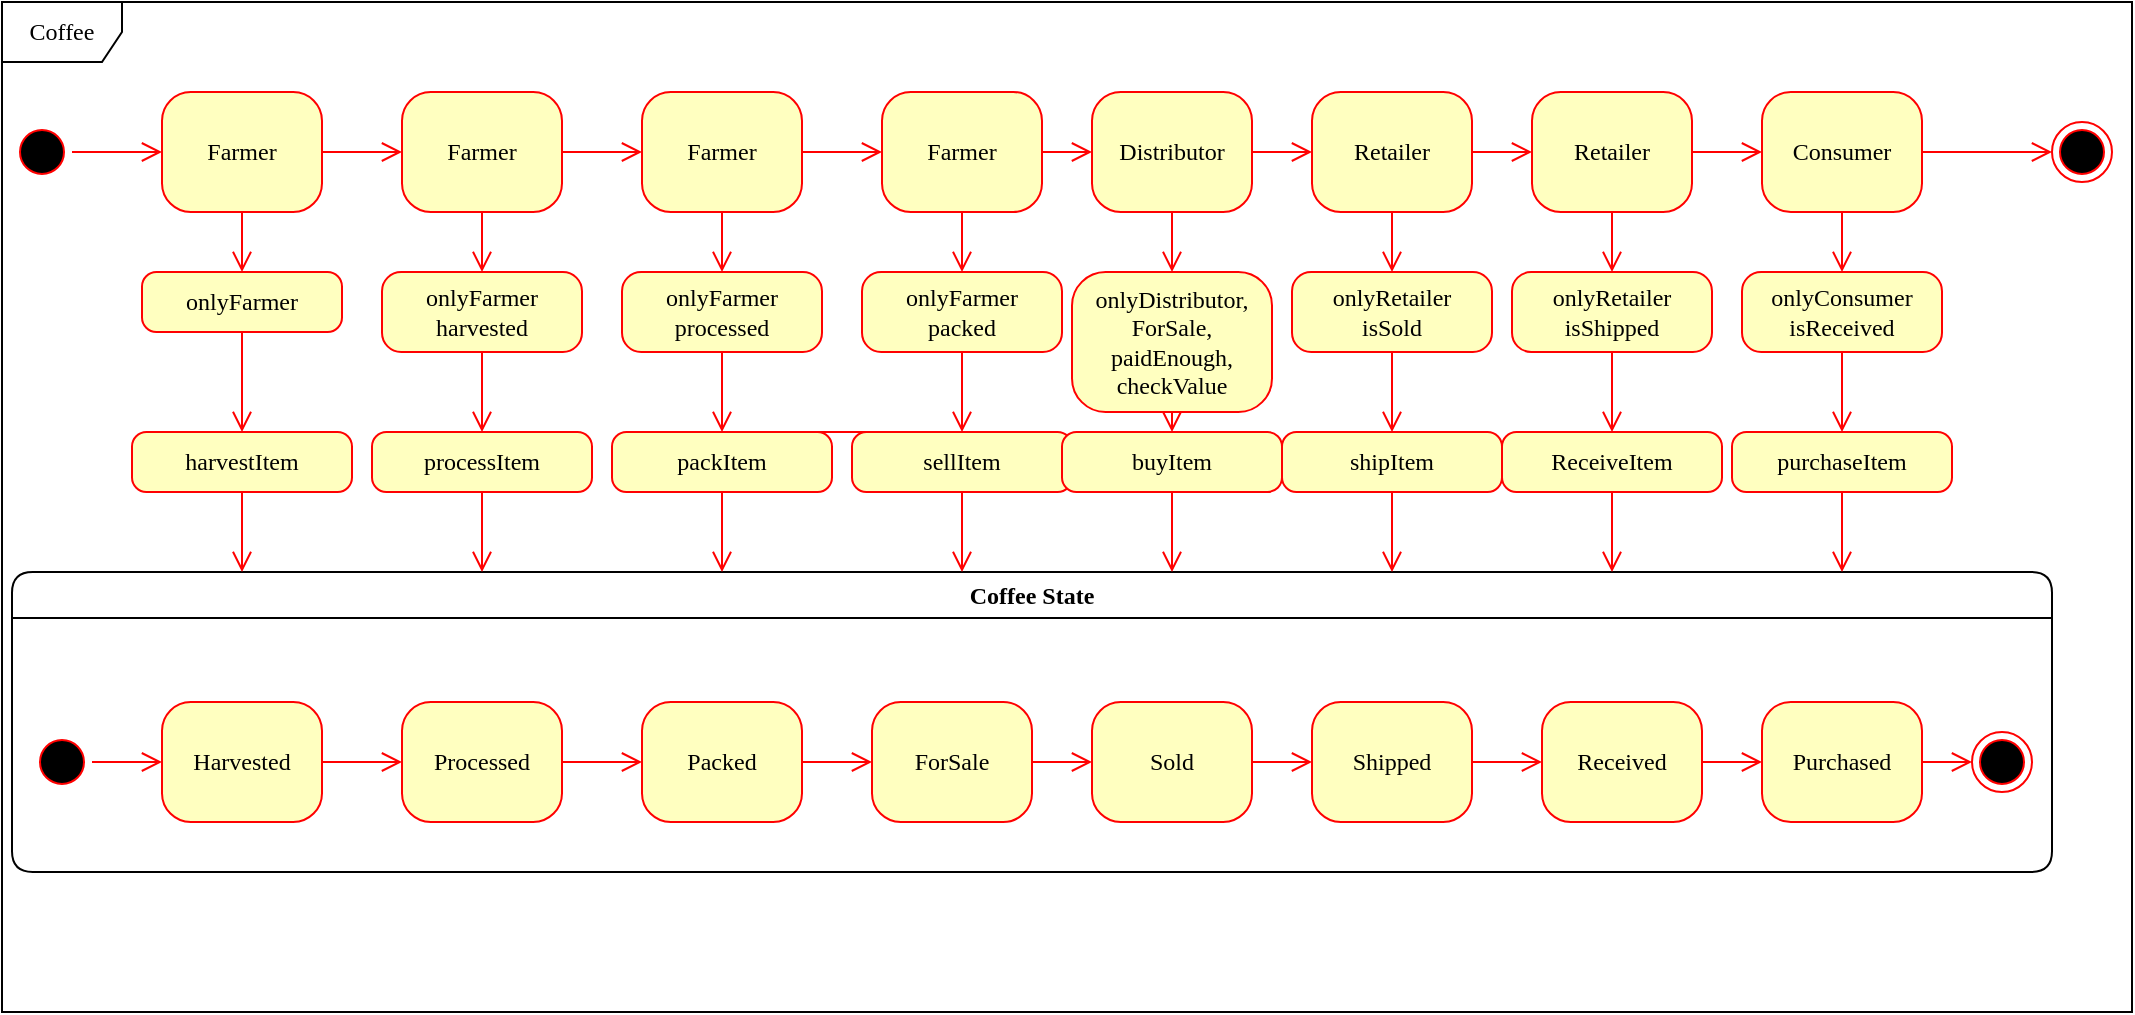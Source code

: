 <mxfile version="16.2.7" type="github">
  <diagram name="Page-1" id="58cdce13-f638-feb5-8d6f-7d28b1aa9fa0">
    <mxGraphModel dx="1422" dy="709" grid="1" gridSize="10" guides="1" tooltips="1" connect="1" arrows="1" fold="1" page="1" pageScale="1" pageWidth="1100" pageHeight="850" background="none" math="0" shadow="0">
      <root>
        <mxCell id="0" />
        <mxCell id="1" parent="0" />
        <mxCell id="2a3bc250acf0617d-8" value="Coffee" style="shape=umlFrame;whiteSpace=wrap;html=1;rounded=1;shadow=0;comic=0;labelBackgroundColor=none;strokeWidth=1;fontFamily=Verdana;fontSize=12;align=center;" parent="1" vertex="1">
          <mxGeometry x="25" y="35" width="1065" height="505" as="geometry" />
        </mxCell>
        <mxCell id="382b91b5511bd0f7-1" value="" style="ellipse;html=1;shape=startState;fillColor=#000000;strokeColor=#ff0000;rounded=1;shadow=0;comic=0;labelBackgroundColor=none;fontFamily=Verdana;fontSize=12;fontColor=#000000;align=center;direction=south;" parent="1" vertex="1">
          <mxGeometry x="30" y="95" width="30" height="30" as="geometry" />
        </mxCell>
        <mxCell id="ZCQjQZwl40DTgYfu2cgX-19" value="" style="edgeStyle=elbowEdgeStyle;rounded=1;orthogonalLoop=1;jettySize=auto;html=1;labelBackgroundColor=none;fontFamily=Verdana;fontSize=12;startArrow=none;startFill=0;endArrow=open;endFill=0;startSize=6;endSize=8;strokeColor=#FF0000;" edge="1" parent="1" source="382b91b5511bd0f7-6" target="ZCQjQZwl40DTgYfu2cgX-18">
          <mxGeometry relative="1" as="geometry" />
        </mxCell>
        <mxCell id="ZCQjQZwl40DTgYfu2cgX-38" value="" style="edgeStyle=elbowEdgeStyle;rounded=1;orthogonalLoop=1;jettySize=auto;html=1;labelBackgroundColor=none;fontFamily=Verdana;fontSize=12;startArrow=none;startFill=0;endArrow=open;endFill=0;startSize=6;endSize=8;strokeColor=#FF0000;" edge="1" parent="1" source="382b91b5511bd0f7-6" target="ZCQjQZwl40DTgYfu2cgX-37">
          <mxGeometry relative="1" as="geometry" />
        </mxCell>
        <mxCell id="382b91b5511bd0f7-6" value="Farmer" style="rounded=1;whiteSpace=wrap;html=1;arcSize=24;fillColor=#ffffc0;strokeColor=#ff0000;shadow=0;comic=0;labelBackgroundColor=none;fontFamily=Verdana;fontSize=12;fontColor=#000000;align=center;" parent="1" vertex="1">
          <mxGeometry x="105" y="80" width="80" height="60" as="geometry" />
        </mxCell>
        <mxCell id="3cde6dad864a17aa-3" style="edgeStyle=orthogonalEdgeStyle;html=1;exitX=1;exitY=0.25;entryX=0.25;entryY=0;labelBackgroundColor=none;endArrow=open;endSize=8;strokeColor=#ff0000;fontFamily=Verdana;fontSize=12;align=left;" parent="1" source="382b91b5511bd0f7-7" edge="1">
          <mxGeometry relative="1" as="geometry">
            <mxPoint x="825" y="270" as="targetPoint" />
          </mxGeometry>
        </mxCell>
        <mxCell id="3cde6dad864a17aa-13" style="edgeStyle=elbowEdgeStyle;html=1;exitX=0;exitY=0.75;entryX=1;entryY=0.75;labelBackgroundColor=none;endArrow=open;endSize=8;strokeColor=#ff0000;fontFamily=Verdana;fontSize=12;align=left;" parent="1" source="382b91b5511bd0f7-9" edge="1">
          <mxGeometry relative="1" as="geometry">
            <mxPoint x="645" y="315" as="targetPoint" />
          </mxGeometry>
        </mxCell>
        <mxCell id="2a3bc250acf0617d-7" value="Coffee State&lt;span style=&quot;white-space: pre&quot;&gt;&lt;/span&gt;" style="swimlane;whiteSpace=wrap;html=1;rounded=1;shadow=0;comic=0;labelBackgroundColor=none;strokeWidth=1;fontFamily=Verdana;fontSize=12;align=center;" parent="1" vertex="1">
          <mxGeometry x="30" y="320" width="1020" height="150" as="geometry" />
        </mxCell>
        <mxCell id="3cde6dad864a17aa-10" style="edgeStyle=elbowEdgeStyle;html=1;labelBackgroundColor=none;endArrow=open;endSize=8;strokeColor=#ff0000;fontFamily=Verdana;fontSize=12;align=left;" parent="2a3bc250acf0617d-7" source="382b91b5511bd0f7-8" target="3cde6dad864a17aa-1" edge="1">
          <mxGeometry relative="1" as="geometry" />
        </mxCell>
        <mxCell id="382b91b5511bd0f7-8" value="&lt;div&gt;Harvested&lt;/div&gt;" style="rounded=1;whiteSpace=wrap;html=1;arcSize=24;fillColor=#ffffc0;strokeColor=#ff0000;shadow=0;comic=0;labelBackgroundColor=none;fontFamily=Verdana;fontSize=12;fontColor=#000000;align=center;" parent="2a3bc250acf0617d-7" vertex="1">
          <mxGeometry x="75" y="65" width="80" height="60" as="geometry" />
        </mxCell>
        <mxCell id="24f968d109e7d6b4-3" value="" style="ellipse;html=1;shape=endState;fillColor=#000000;strokeColor=#ff0000;rounded=1;shadow=0;comic=0;labelBackgroundColor=none;fontFamily=Verdana;fontSize=12;fontColor=#000000;align=center;" parent="2a3bc250acf0617d-7" vertex="1">
          <mxGeometry x="980" y="80" width="30" height="30" as="geometry" />
        </mxCell>
        <mxCell id="3cde6dad864a17aa-9" style="edgeStyle=elbowEdgeStyle;html=1;labelBackgroundColor=none;endArrow=open;endSize=8;strokeColor=#ff0000;fontFamily=Verdana;fontSize=12;align=left;" parent="2a3bc250acf0617d-7" source="2a3bc250acf0617d-3" target="382b91b5511bd0f7-8" edge="1">
          <mxGeometry relative="1" as="geometry" />
        </mxCell>
        <mxCell id="2a3bc250acf0617d-3" value="" style="ellipse;html=1;shape=startState;fillColor=#000000;strokeColor=#ff0000;rounded=1;shadow=0;comic=0;labelBackgroundColor=none;fontFamily=Verdana;fontSize=12;fontColor=#000000;align=center;direction=south;" parent="2a3bc250acf0617d-7" vertex="1">
          <mxGeometry x="10" y="80" width="30" height="30" as="geometry" />
        </mxCell>
        <mxCell id="3cde6dad864a17aa-11" style="edgeStyle=elbowEdgeStyle;html=1;labelBackgroundColor=none;endArrow=open;endSize=8;strokeColor=#ff0000;fontFamily=Verdana;fontSize=12;align=left;" parent="2a3bc250acf0617d-7" source="3cde6dad864a17aa-1" target="3cde6dad864a17aa-2" edge="1">
          <mxGeometry relative="1" as="geometry" />
        </mxCell>
        <mxCell id="3cde6dad864a17aa-1" value="Processed" style="rounded=1;whiteSpace=wrap;html=1;arcSize=24;fillColor=#ffffc0;strokeColor=#ff0000;shadow=0;comic=0;labelBackgroundColor=none;fontFamily=Verdana;fontSize=12;fontColor=#000000;align=center;" parent="2a3bc250acf0617d-7" vertex="1">
          <mxGeometry x="195" y="65" width="80" height="60" as="geometry" />
        </mxCell>
        <mxCell id="3cde6dad864a17aa-2" value="Packed" style="rounded=1;whiteSpace=wrap;html=1;arcSize=24;fillColor=#ffffc0;strokeColor=#ff0000;shadow=0;comic=0;labelBackgroundColor=none;fontFamily=Verdana;fontSize=12;fontColor=#000000;align=center;" parent="2a3bc250acf0617d-7" vertex="1">
          <mxGeometry x="315" y="65" width="80" height="60" as="geometry" />
        </mxCell>
        <mxCell id="ZCQjQZwl40DTgYfu2cgX-5" value="" style="edgeStyle=elbowEdgeStyle;rounded=1;orthogonalLoop=1;jettySize=auto;html=1;labelBackgroundColor=none;fontFamily=Verdana;fontSize=12;startArrow=none;startFill=0;endArrow=open;endFill=0;startSize=6;endSize=8;strokeColor=#FF0000;" edge="1" parent="2a3bc250acf0617d-7" source="ZCQjQZwl40DTgYfu2cgX-1" target="ZCQjQZwl40DTgYfu2cgX-4">
          <mxGeometry relative="1" as="geometry" />
        </mxCell>
        <mxCell id="ZCQjQZwl40DTgYfu2cgX-1" value="ForSale" style="rounded=1;whiteSpace=wrap;html=1;arcSize=24;fillColor=#ffffc0;strokeColor=#ff0000;shadow=0;comic=0;labelBackgroundColor=none;fontFamily=Verdana;fontSize=12;fontColor=#000000;align=center;" vertex="1" parent="2a3bc250acf0617d-7">
          <mxGeometry x="430" y="65" width="80" height="60" as="geometry" />
        </mxCell>
        <mxCell id="ZCQjQZwl40DTgYfu2cgX-3" value="" style="edgeStyle=elbowEdgeStyle;rounded=1;orthogonalLoop=1;jettySize=auto;html=1;fontSize=12;startArrow=none;startFill=0;strokeColor=#FF0000;endArrow=open;endFill=0;labelBackgroundColor=none;fontFamily=Verdana;align=left;startSize=6;endSize=8;" edge="1" parent="2a3bc250acf0617d-7" source="3cde6dad864a17aa-2" target="ZCQjQZwl40DTgYfu2cgX-1">
          <mxGeometry relative="1" as="geometry" />
        </mxCell>
        <mxCell id="ZCQjQZwl40DTgYfu2cgX-7" value="" style="edgeStyle=elbowEdgeStyle;rounded=1;orthogonalLoop=1;jettySize=auto;html=1;labelBackgroundColor=none;fontFamily=Verdana;fontSize=12;startArrow=none;startFill=0;endArrow=open;endFill=0;startSize=6;endSize=8;strokeColor=#FF0000;" edge="1" parent="2a3bc250acf0617d-7" source="ZCQjQZwl40DTgYfu2cgX-4" target="ZCQjQZwl40DTgYfu2cgX-6">
          <mxGeometry relative="1" as="geometry" />
        </mxCell>
        <mxCell id="ZCQjQZwl40DTgYfu2cgX-4" value="Sold" style="rounded=1;whiteSpace=wrap;html=1;arcSize=24;fillColor=#ffffc0;strokeColor=#ff0000;shadow=0;comic=0;labelBackgroundColor=none;fontFamily=Verdana;fontSize=12;fontColor=#000000;align=center;" vertex="1" parent="2a3bc250acf0617d-7">
          <mxGeometry x="540" y="65" width="80" height="60" as="geometry" />
        </mxCell>
        <mxCell id="ZCQjQZwl40DTgYfu2cgX-9" value="" style="edgeStyle=elbowEdgeStyle;rounded=1;orthogonalLoop=1;jettySize=auto;html=1;labelBackgroundColor=none;fontFamily=Verdana;fontSize=12;startArrow=none;startFill=0;endArrow=open;endFill=0;startSize=6;endSize=8;strokeColor=#FF0000;" edge="1" parent="2a3bc250acf0617d-7" source="ZCQjQZwl40DTgYfu2cgX-6" target="ZCQjQZwl40DTgYfu2cgX-8">
          <mxGeometry relative="1" as="geometry" />
        </mxCell>
        <mxCell id="ZCQjQZwl40DTgYfu2cgX-6" value="Shipped" style="rounded=1;whiteSpace=wrap;html=1;arcSize=24;fillColor=#ffffc0;strokeColor=#ff0000;shadow=0;comic=0;labelBackgroundColor=none;fontFamily=Verdana;fontSize=12;fontColor=#000000;align=center;" vertex="1" parent="2a3bc250acf0617d-7">
          <mxGeometry x="650" y="65" width="80" height="60" as="geometry" />
        </mxCell>
        <mxCell id="ZCQjQZwl40DTgYfu2cgX-8" value="Received" style="rounded=1;whiteSpace=wrap;html=1;arcSize=24;fillColor=#ffffc0;strokeColor=#ff0000;shadow=0;comic=0;labelBackgroundColor=none;fontFamily=Verdana;fontSize=12;fontColor=#000000;align=center;" vertex="1" parent="2a3bc250acf0617d-7">
          <mxGeometry x="765" y="65" width="80" height="60" as="geometry" />
        </mxCell>
        <mxCell id="2a3bc250acf0617d-9" style="edgeStyle=orthogonalEdgeStyle;html=1;labelBackgroundColor=none;endArrow=open;endSize=8;strokeColor=#ff0000;fontFamily=Verdana;fontSize=12;align=left;" parent="1" source="382b91b5511bd0f7-1" target="382b91b5511bd0f7-6" edge="1">
          <mxGeometry relative="1" as="geometry" />
        </mxCell>
        <mxCell id="2a3bc250acf0617d-11" style="edgeStyle=orthogonalEdgeStyle;html=1;entryX=0.75;entryY=0;labelBackgroundColor=none;endArrow=open;endSize=8;strokeColor=#ff0000;fontFamily=Verdana;fontSize=12;align=left;exitX=0.5;exitY=1;" parent="1" source="382b91b5511bd0f7-7" edge="1">
          <mxGeometry relative="1" as="geometry">
            <mxPoint x="525" y="260" as="sourcePoint" />
            <Array as="points">
              <mxPoint x="505" y="250" />
              <mxPoint x="335" y="250" />
            </Array>
            <mxPoint x="335" y="270" as="targetPoint" />
          </mxGeometry>
        </mxCell>
        <mxCell id="2a3bc250acf0617d-13" style="edgeStyle=orthogonalEdgeStyle;html=1;exitX=1;exitY=0.5;entryX=0;entryY=0.5;labelBackgroundColor=none;endArrow=open;endSize=8;strokeColor=#ff0000;fontFamily=Verdana;fontSize=12;align=left;" parent="1" target="382b91b5511bd0f7-10" edge="1">
          <mxGeometry relative="1" as="geometry">
            <mxPoint x="365" y="300" as="sourcePoint" />
          </mxGeometry>
        </mxCell>
        <mxCell id="2a3bc250acf0617d-14" style="edgeStyle=orthogonalEdgeStyle;html=1;exitX=0.5;exitY=0;entryX=1;entryY=0.75;labelBackgroundColor=none;endArrow=open;endSize=8;strokeColor=#ff0000;fontFamily=Verdana;fontSize=12;align=left;" parent="1" target="382b91b5511bd0f7-7" edge="1">
          <mxGeometry relative="1" as="geometry">
            <mxPoint x="585" y="270" as="sourcePoint" />
          </mxGeometry>
        </mxCell>
        <mxCell id="2a3bc250acf0617d-15" style="edgeStyle=orthogonalEdgeStyle;html=1;exitX=1;exitY=0.25;entryX=0;entryY=0.25;labelBackgroundColor=none;endArrow=open;endSize=8;strokeColor=#ff0000;fontFamily=Verdana;fontSize=12;align=left;" parent="1" target="382b91b5511bd0f7-9" edge="1">
          <mxGeometry relative="1" as="geometry">
            <mxPoint x="645" y="285" as="sourcePoint" />
          </mxGeometry>
        </mxCell>
        <mxCell id="ZCQjQZwl40DTgYfu2cgX-15" value="" style="edgeStyle=elbowEdgeStyle;rounded=1;orthogonalLoop=1;jettySize=auto;html=1;labelBackgroundColor=none;fontFamily=Verdana;fontSize=12;startArrow=none;startFill=0;endArrow=open;endFill=0;startSize=6;endSize=8;strokeColor=#FF0000;" edge="1" parent="1" source="ZCQjQZwl40DTgYfu2cgX-13" target="24f968d109e7d6b4-3">
          <mxGeometry relative="1" as="geometry" />
        </mxCell>
        <mxCell id="ZCQjQZwl40DTgYfu2cgX-13" value="Purchased" style="rounded=1;whiteSpace=wrap;html=1;arcSize=24;fillColor=#ffffc0;strokeColor=#ff0000;shadow=0;comic=0;labelBackgroundColor=none;fontFamily=Verdana;fontSize=12;fontColor=#000000;align=center;" vertex="1" parent="1">
          <mxGeometry x="905" y="385" width="80" height="60" as="geometry" />
        </mxCell>
        <mxCell id="ZCQjQZwl40DTgYfu2cgX-14" value="" style="edgeStyle=elbowEdgeStyle;rounded=1;orthogonalLoop=1;jettySize=auto;html=1;labelBackgroundColor=none;fontFamily=Verdana;fontSize=12;startArrow=none;startFill=0;endArrow=open;endFill=0;startSize=6;endSize=8;strokeColor=#FF0000;" edge="1" parent="1" source="ZCQjQZwl40DTgYfu2cgX-8" target="ZCQjQZwl40DTgYfu2cgX-13">
          <mxGeometry relative="1" as="geometry" />
        </mxCell>
        <mxCell id="ZCQjQZwl40DTgYfu2cgX-22" value="" style="edgeStyle=elbowEdgeStyle;rounded=1;orthogonalLoop=1;jettySize=auto;html=1;labelBackgroundColor=none;fontFamily=Verdana;fontSize=12;startArrow=none;startFill=0;endArrow=open;endFill=0;startSize=6;endSize=8;strokeColor=#FF0000;" edge="1" parent="1" source="ZCQjQZwl40DTgYfu2cgX-18" target="ZCQjQZwl40DTgYfu2cgX-21">
          <mxGeometry relative="1" as="geometry" />
        </mxCell>
        <mxCell id="ZCQjQZwl40DTgYfu2cgX-18" value="Farmer" style="rounded=1;whiteSpace=wrap;html=1;arcSize=24;fillColor=#ffffc0;strokeColor=#ff0000;shadow=0;comic=0;labelBackgroundColor=none;fontFamily=Verdana;fontSize=12;fontColor=#000000;align=center;" vertex="1" parent="1">
          <mxGeometry x="225" y="80" width="80" height="60" as="geometry" />
        </mxCell>
        <mxCell id="ZCQjQZwl40DTgYfu2cgX-24" value="" style="edgeStyle=elbowEdgeStyle;rounded=1;orthogonalLoop=1;jettySize=auto;html=1;labelBackgroundColor=none;fontFamily=Verdana;fontSize=12;startArrow=none;startFill=0;endArrow=open;endFill=0;startSize=6;endSize=8;strokeColor=#FF0000;" edge="1" parent="1" source="ZCQjQZwl40DTgYfu2cgX-21" target="ZCQjQZwl40DTgYfu2cgX-23">
          <mxGeometry relative="1" as="geometry" />
        </mxCell>
        <mxCell id="ZCQjQZwl40DTgYfu2cgX-21" value="Farmer" style="rounded=1;whiteSpace=wrap;html=1;arcSize=24;fillColor=#ffffc0;strokeColor=#ff0000;shadow=0;comic=0;labelBackgroundColor=none;fontFamily=Verdana;fontSize=12;fontColor=#000000;align=center;" vertex="1" parent="1">
          <mxGeometry x="345" y="80" width="80" height="60" as="geometry" />
        </mxCell>
        <mxCell id="ZCQjQZwl40DTgYfu2cgX-26" value="" style="edgeStyle=elbowEdgeStyle;rounded=1;orthogonalLoop=1;jettySize=auto;html=1;labelBackgroundColor=none;fontFamily=Verdana;fontSize=12;startArrow=none;startFill=0;endArrow=open;endFill=0;startSize=6;endSize=8;strokeColor=#FF0000;" edge="1" parent="1" source="ZCQjQZwl40DTgYfu2cgX-23" target="ZCQjQZwl40DTgYfu2cgX-25">
          <mxGeometry relative="1" as="geometry" />
        </mxCell>
        <mxCell id="ZCQjQZwl40DTgYfu2cgX-23" value="Farmer" style="rounded=1;whiteSpace=wrap;html=1;arcSize=24;fillColor=#ffffc0;strokeColor=#ff0000;shadow=0;comic=0;labelBackgroundColor=none;fontFamily=Verdana;fontSize=12;fontColor=#000000;align=center;" vertex="1" parent="1">
          <mxGeometry x="465" y="80" width="80" height="60" as="geometry" />
        </mxCell>
        <mxCell id="ZCQjQZwl40DTgYfu2cgX-28" value="" style="edgeStyle=elbowEdgeStyle;rounded=1;orthogonalLoop=1;jettySize=auto;html=1;labelBackgroundColor=none;fontFamily=Verdana;fontSize=12;startArrow=none;startFill=0;endArrow=open;endFill=0;startSize=6;endSize=8;strokeColor=#FF0000;" edge="1" parent="1" source="ZCQjQZwl40DTgYfu2cgX-25" target="ZCQjQZwl40DTgYfu2cgX-27">
          <mxGeometry relative="1" as="geometry" />
        </mxCell>
        <mxCell id="ZCQjQZwl40DTgYfu2cgX-25" value="Distributor" style="rounded=1;whiteSpace=wrap;html=1;arcSize=24;fillColor=#ffffc0;strokeColor=#ff0000;shadow=0;comic=0;labelBackgroundColor=none;fontFamily=Verdana;fontSize=12;fontColor=#000000;align=center;" vertex="1" parent="1">
          <mxGeometry x="570" y="80" width="80" height="60" as="geometry" />
        </mxCell>
        <mxCell id="ZCQjQZwl40DTgYfu2cgX-30" value="" style="edgeStyle=elbowEdgeStyle;rounded=1;orthogonalLoop=1;jettySize=auto;html=1;labelBackgroundColor=none;fontFamily=Verdana;fontSize=12;startArrow=none;startFill=0;endArrow=open;endFill=0;startSize=6;endSize=8;strokeColor=#FF0000;" edge="1" parent="1" source="ZCQjQZwl40DTgYfu2cgX-27" target="ZCQjQZwl40DTgYfu2cgX-29">
          <mxGeometry relative="1" as="geometry" />
        </mxCell>
        <mxCell id="ZCQjQZwl40DTgYfu2cgX-27" value="Retailer" style="rounded=1;whiteSpace=wrap;html=1;arcSize=24;fillColor=#ffffc0;strokeColor=#ff0000;shadow=0;comic=0;labelBackgroundColor=none;fontFamily=Verdana;fontSize=12;fontColor=#000000;align=center;" vertex="1" parent="1">
          <mxGeometry x="680" y="80" width="80" height="60" as="geometry" />
        </mxCell>
        <mxCell id="ZCQjQZwl40DTgYfu2cgX-32" value="" style="edgeStyle=elbowEdgeStyle;rounded=1;orthogonalLoop=1;jettySize=auto;html=1;labelBackgroundColor=none;fontFamily=Verdana;fontSize=12;startArrow=none;startFill=0;endArrow=open;endFill=0;startSize=6;endSize=8;strokeColor=#FF0000;" edge="1" parent="1" source="ZCQjQZwl40DTgYfu2cgX-29" target="ZCQjQZwl40DTgYfu2cgX-31">
          <mxGeometry relative="1" as="geometry" />
        </mxCell>
        <mxCell id="ZCQjQZwl40DTgYfu2cgX-29" value="Retailer" style="rounded=1;whiteSpace=wrap;html=1;arcSize=24;fillColor=#ffffc0;strokeColor=#ff0000;shadow=0;comic=0;labelBackgroundColor=none;fontFamily=Verdana;fontSize=12;fontColor=#000000;align=center;" vertex="1" parent="1">
          <mxGeometry x="790" y="80" width="80" height="60" as="geometry" />
        </mxCell>
        <mxCell id="ZCQjQZwl40DTgYfu2cgX-34" style="edgeStyle=elbowEdgeStyle;rounded=1;orthogonalLoop=1;jettySize=auto;html=1;exitX=1;exitY=0.5;exitDx=0;exitDy=0;entryX=0;entryY=0.5;entryDx=0;entryDy=0;labelBackgroundColor=none;fontFamily=Verdana;fontSize=12;startArrow=none;startFill=0;endArrow=open;endFill=0;startSize=6;endSize=8;strokeColor=#FF0000;" edge="1" parent="1" source="ZCQjQZwl40DTgYfu2cgX-31" target="ZCQjQZwl40DTgYfu2cgX-33">
          <mxGeometry relative="1" as="geometry" />
        </mxCell>
        <mxCell id="ZCQjQZwl40DTgYfu2cgX-31" value="Consumer" style="rounded=1;whiteSpace=wrap;html=1;arcSize=24;fillColor=#ffffc0;strokeColor=#ff0000;shadow=0;comic=0;labelBackgroundColor=none;fontFamily=Verdana;fontSize=12;fontColor=#000000;align=center;" vertex="1" parent="1">
          <mxGeometry x="905" y="80" width="80" height="60" as="geometry" />
        </mxCell>
        <mxCell id="ZCQjQZwl40DTgYfu2cgX-33" value="" style="ellipse;html=1;shape=endState;fillColor=#000000;strokeColor=#ff0000;rounded=1;shadow=0;comic=0;labelBackgroundColor=none;fontFamily=Verdana;fontSize=12;fontColor=#000000;align=center;" vertex="1" parent="1">
          <mxGeometry x="1050" y="95" width="30" height="30" as="geometry" />
        </mxCell>
        <mxCell id="ZCQjQZwl40DTgYfu2cgX-43" value="" style="edgeStyle=elbowEdgeStyle;rounded=1;orthogonalLoop=1;jettySize=auto;html=1;labelBackgroundColor=none;fontFamily=Verdana;fontSize=12;startArrow=none;startFill=0;endArrow=open;endFill=0;startSize=6;endSize=8;strokeColor=#FF0000;" edge="1" parent="1" source="ZCQjQZwl40DTgYfu2cgX-37" target="ZCQjQZwl40DTgYfu2cgX-42">
          <mxGeometry relative="1" as="geometry" />
        </mxCell>
        <mxCell id="ZCQjQZwl40DTgYfu2cgX-37" value="onlyFarmer" style="whiteSpace=wrap;html=1;fontFamily=Verdana;fillColor=#ffffc0;strokeColor=#ff0000;fontColor=#000000;rounded=1;arcSize=24;shadow=0;comic=0;labelBackgroundColor=none;" vertex="1" parent="1">
          <mxGeometry x="95" y="170" width="100" height="30" as="geometry" />
        </mxCell>
        <mxCell id="ZCQjQZwl40DTgYfu2cgX-44" value="" style="edgeStyle=elbowEdgeStyle;rounded=1;orthogonalLoop=1;jettySize=auto;html=1;labelBackgroundColor=none;fontFamily=Verdana;fontSize=12;startArrow=none;startFill=0;endArrow=open;endFill=0;startSize=6;endSize=8;strokeColor=#FF0000;" edge="1" parent="1" source="ZCQjQZwl40DTgYfu2cgX-42">
          <mxGeometry relative="1" as="geometry">
            <mxPoint x="145" y="320" as="targetPoint" />
          </mxGeometry>
        </mxCell>
        <mxCell id="ZCQjQZwl40DTgYfu2cgX-42" value="harvestItem" style="whiteSpace=wrap;html=1;fontFamily=Verdana;fillColor=#ffffc0;strokeColor=#ff0000;fontColor=#000000;rounded=1;arcSize=24;shadow=0;comic=0;labelBackgroundColor=none;" vertex="1" parent="1">
          <mxGeometry x="90" y="250" width="110" height="30" as="geometry" />
        </mxCell>
        <mxCell id="ZCQjQZwl40DTgYfu2cgX-47" value="" style="edgeStyle=elbowEdgeStyle;rounded=1;orthogonalLoop=1;jettySize=auto;html=1;labelBackgroundColor=none;fontFamily=Verdana;fontSize=12;startArrow=none;startFill=0;endArrow=open;endFill=0;startSize=6;endSize=8;strokeColor=#FF0000;" edge="1" target="ZCQjQZwl40DTgYfu2cgX-48" parent="1">
          <mxGeometry relative="1" as="geometry">
            <mxPoint x="265" y="140" as="sourcePoint" />
          </mxGeometry>
        </mxCell>
        <mxCell id="ZCQjQZwl40DTgYfu2cgX-48" value="&lt;div&gt;onlyFarmer&lt;/div&gt;&lt;div&gt;harvested&lt;br&gt;&lt;/div&gt;" style="whiteSpace=wrap;html=1;fontFamily=Verdana;fillColor=#ffffc0;strokeColor=#ff0000;fontColor=#000000;rounded=1;arcSize=24;shadow=0;comic=0;labelBackgroundColor=none;" vertex="1" parent="1">
          <mxGeometry x="215" y="170" width="100" height="40" as="geometry" />
        </mxCell>
        <mxCell id="ZCQjQZwl40DTgYfu2cgX-49" value="" style="edgeStyle=elbowEdgeStyle;rounded=1;orthogonalLoop=1;jettySize=auto;html=1;labelBackgroundColor=none;fontFamily=Verdana;fontSize=12;startArrow=none;startFill=0;endArrow=open;endFill=0;startSize=6;endSize=8;strokeColor=#FF0000;" edge="1" source="ZCQjQZwl40DTgYfu2cgX-48" target="ZCQjQZwl40DTgYfu2cgX-50" parent="1">
          <mxGeometry relative="1" as="geometry" />
        </mxCell>
        <mxCell id="ZCQjQZwl40DTgYfu2cgX-50" value="processItem" style="whiteSpace=wrap;html=1;fontFamily=Verdana;fillColor=#ffffc0;strokeColor=#ff0000;fontColor=#000000;rounded=1;arcSize=24;shadow=0;comic=0;labelBackgroundColor=none;" vertex="1" parent="1">
          <mxGeometry x="210" y="250" width="110" height="30" as="geometry" />
        </mxCell>
        <mxCell id="ZCQjQZwl40DTgYfu2cgX-51" value="" style="edgeStyle=elbowEdgeStyle;rounded=1;orthogonalLoop=1;jettySize=auto;html=1;labelBackgroundColor=none;fontFamily=Verdana;fontSize=12;startArrow=none;startFill=0;endArrow=open;endFill=0;startSize=6;endSize=8;strokeColor=#FF0000;" edge="1" source="ZCQjQZwl40DTgYfu2cgX-50" parent="1">
          <mxGeometry relative="1" as="geometry">
            <mxPoint x="265" y="320" as="targetPoint" />
          </mxGeometry>
        </mxCell>
        <mxCell id="ZCQjQZwl40DTgYfu2cgX-52" value="" style="edgeStyle=elbowEdgeStyle;rounded=1;orthogonalLoop=1;jettySize=auto;html=1;labelBackgroundColor=none;fontFamily=Verdana;fontSize=12;startArrow=none;startFill=0;endArrow=open;endFill=0;startSize=6;endSize=8;strokeColor=#FF0000;" edge="1" target="ZCQjQZwl40DTgYfu2cgX-53" parent="1">
          <mxGeometry relative="1" as="geometry">
            <mxPoint x="385" y="140" as="sourcePoint" />
          </mxGeometry>
        </mxCell>
        <mxCell id="ZCQjQZwl40DTgYfu2cgX-53" value="&lt;div&gt;onlyFarmer&lt;/div&gt;&lt;div&gt;processed&lt;br&gt;&lt;/div&gt;" style="whiteSpace=wrap;html=1;fontFamily=Verdana;fillColor=#ffffc0;strokeColor=#ff0000;fontColor=#000000;rounded=1;arcSize=24;shadow=0;comic=0;labelBackgroundColor=none;" vertex="1" parent="1">
          <mxGeometry x="335" y="170" width="100" height="40" as="geometry" />
        </mxCell>
        <mxCell id="ZCQjQZwl40DTgYfu2cgX-54" value="" style="edgeStyle=elbowEdgeStyle;rounded=1;orthogonalLoop=1;jettySize=auto;html=1;labelBackgroundColor=none;fontFamily=Verdana;fontSize=12;startArrow=none;startFill=0;endArrow=open;endFill=0;startSize=6;endSize=8;strokeColor=#FF0000;" edge="1" source="ZCQjQZwl40DTgYfu2cgX-53" target="ZCQjQZwl40DTgYfu2cgX-55" parent="1">
          <mxGeometry relative="1" as="geometry" />
        </mxCell>
        <mxCell id="ZCQjQZwl40DTgYfu2cgX-55" value="packItem" style="whiteSpace=wrap;html=1;fontFamily=Verdana;fillColor=#ffffc0;strokeColor=#ff0000;fontColor=#000000;rounded=1;arcSize=24;shadow=0;comic=0;labelBackgroundColor=none;" vertex="1" parent="1">
          <mxGeometry x="330" y="250" width="110" height="30" as="geometry" />
        </mxCell>
        <mxCell id="ZCQjQZwl40DTgYfu2cgX-56" value="" style="edgeStyle=elbowEdgeStyle;rounded=1;orthogonalLoop=1;jettySize=auto;html=1;labelBackgroundColor=none;fontFamily=Verdana;fontSize=12;startArrow=none;startFill=0;endArrow=open;endFill=0;startSize=6;endSize=8;strokeColor=#FF0000;" edge="1" source="ZCQjQZwl40DTgYfu2cgX-55" parent="1">
          <mxGeometry relative="1" as="geometry">
            <mxPoint x="385" y="320" as="targetPoint" />
          </mxGeometry>
        </mxCell>
        <mxCell id="ZCQjQZwl40DTgYfu2cgX-57" value="" style="edgeStyle=elbowEdgeStyle;rounded=1;orthogonalLoop=1;jettySize=auto;html=1;labelBackgroundColor=none;fontFamily=Verdana;fontSize=12;startArrow=none;startFill=0;endArrow=open;endFill=0;startSize=6;endSize=8;strokeColor=#FF0000;" edge="1" target="ZCQjQZwl40DTgYfu2cgX-58" parent="1">
          <mxGeometry relative="1" as="geometry">
            <mxPoint x="505" y="140" as="sourcePoint" />
          </mxGeometry>
        </mxCell>
        <mxCell id="ZCQjQZwl40DTgYfu2cgX-58" value="&lt;div&gt;onlyFarmer&lt;/div&gt;packed" style="whiteSpace=wrap;html=1;fontFamily=Verdana;fillColor=#ffffc0;strokeColor=#ff0000;fontColor=#000000;rounded=1;arcSize=24;shadow=0;comic=0;labelBackgroundColor=none;" vertex="1" parent="1">
          <mxGeometry x="455" y="170" width="100" height="40" as="geometry" />
        </mxCell>
        <mxCell id="ZCQjQZwl40DTgYfu2cgX-59" value="" style="edgeStyle=elbowEdgeStyle;rounded=1;orthogonalLoop=1;jettySize=auto;html=1;labelBackgroundColor=none;fontFamily=Verdana;fontSize=12;startArrow=none;startFill=0;endArrow=open;endFill=0;startSize=6;endSize=8;strokeColor=#FF0000;" edge="1" source="ZCQjQZwl40DTgYfu2cgX-58" target="ZCQjQZwl40DTgYfu2cgX-60" parent="1">
          <mxGeometry relative="1" as="geometry" />
        </mxCell>
        <mxCell id="ZCQjQZwl40DTgYfu2cgX-60" value="sellItem" style="whiteSpace=wrap;html=1;fontFamily=Verdana;fillColor=#ffffc0;strokeColor=#ff0000;fontColor=#000000;rounded=1;arcSize=24;shadow=0;comic=0;labelBackgroundColor=none;" vertex="1" parent="1">
          <mxGeometry x="450" y="250" width="110" height="30" as="geometry" />
        </mxCell>
        <mxCell id="ZCQjQZwl40DTgYfu2cgX-61" value="" style="edgeStyle=elbowEdgeStyle;rounded=1;orthogonalLoop=1;jettySize=auto;html=1;labelBackgroundColor=none;fontFamily=Verdana;fontSize=12;startArrow=none;startFill=0;endArrow=open;endFill=0;startSize=6;endSize=8;strokeColor=#FF0000;" edge="1" source="ZCQjQZwl40DTgYfu2cgX-60" parent="1">
          <mxGeometry relative="1" as="geometry">
            <mxPoint x="505" y="320" as="targetPoint" />
          </mxGeometry>
        </mxCell>
        <mxCell id="ZCQjQZwl40DTgYfu2cgX-62" value="" style="edgeStyle=elbowEdgeStyle;rounded=1;orthogonalLoop=1;jettySize=auto;html=1;labelBackgroundColor=none;fontFamily=Verdana;fontSize=12;startArrow=none;startFill=0;endArrow=open;endFill=0;startSize=6;endSize=8;strokeColor=#FF0000;" edge="1" target="ZCQjQZwl40DTgYfu2cgX-63" parent="1">
          <mxGeometry relative="1" as="geometry">
            <mxPoint x="610" y="140" as="sourcePoint" />
          </mxGeometry>
        </mxCell>
        <mxCell id="ZCQjQZwl40DTgYfu2cgX-63" value="&lt;div&gt;onlyDistributor,&lt;/div&gt;&lt;div&gt;ForSale,&lt;/div&gt;&lt;div&gt;paidEnough,&lt;/div&gt;&lt;div&gt;checkValue&lt;br&gt;&lt;/div&gt;" style="whiteSpace=wrap;html=1;fontFamily=Verdana;fillColor=#ffffc0;strokeColor=#ff0000;fontColor=#000000;rounded=1;arcSize=24;shadow=0;comic=0;labelBackgroundColor=none;" vertex="1" parent="1">
          <mxGeometry x="560" y="170" width="100" height="70" as="geometry" />
        </mxCell>
        <mxCell id="ZCQjQZwl40DTgYfu2cgX-64" value="" style="edgeStyle=elbowEdgeStyle;rounded=1;orthogonalLoop=1;jettySize=auto;html=1;labelBackgroundColor=none;fontFamily=Verdana;fontSize=12;startArrow=none;startFill=0;endArrow=open;endFill=0;startSize=6;endSize=8;strokeColor=#FF0000;" edge="1" source="ZCQjQZwl40DTgYfu2cgX-63" target="ZCQjQZwl40DTgYfu2cgX-65" parent="1">
          <mxGeometry relative="1" as="geometry" />
        </mxCell>
        <mxCell id="ZCQjQZwl40DTgYfu2cgX-65" value="buyItem" style="whiteSpace=wrap;html=1;fontFamily=Verdana;fillColor=#ffffc0;strokeColor=#ff0000;fontColor=#000000;rounded=1;arcSize=24;shadow=0;comic=0;labelBackgroundColor=none;" vertex="1" parent="1">
          <mxGeometry x="555" y="250" width="110" height="30" as="geometry" />
        </mxCell>
        <mxCell id="ZCQjQZwl40DTgYfu2cgX-66" value="" style="edgeStyle=elbowEdgeStyle;rounded=1;orthogonalLoop=1;jettySize=auto;html=1;labelBackgroundColor=none;fontFamily=Verdana;fontSize=12;startArrow=none;startFill=0;endArrow=open;endFill=0;startSize=6;endSize=8;strokeColor=#FF0000;" edge="1" source="ZCQjQZwl40DTgYfu2cgX-65" parent="1">
          <mxGeometry relative="1" as="geometry">
            <mxPoint x="610" y="320" as="targetPoint" />
          </mxGeometry>
        </mxCell>
        <mxCell id="ZCQjQZwl40DTgYfu2cgX-67" value="" style="edgeStyle=elbowEdgeStyle;rounded=1;orthogonalLoop=1;jettySize=auto;html=1;labelBackgroundColor=none;fontFamily=Verdana;fontSize=12;startArrow=none;startFill=0;endArrow=open;endFill=0;startSize=6;endSize=8;strokeColor=#FF0000;" edge="1" target="ZCQjQZwl40DTgYfu2cgX-68" parent="1">
          <mxGeometry relative="1" as="geometry">
            <mxPoint x="720" y="140" as="sourcePoint" />
          </mxGeometry>
        </mxCell>
        <mxCell id="ZCQjQZwl40DTgYfu2cgX-68" value="&lt;div&gt;onlyRetailer&lt;/div&gt;&lt;div&gt;isSold&lt;/div&gt;" style="whiteSpace=wrap;html=1;fontFamily=Verdana;fillColor=#ffffc0;strokeColor=#ff0000;fontColor=#000000;rounded=1;arcSize=24;shadow=0;comic=0;labelBackgroundColor=none;" vertex="1" parent="1">
          <mxGeometry x="670" y="170" width="100" height="40" as="geometry" />
        </mxCell>
        <mxCell id="ZCQjQZwl40DTgYfu2cgX-69" value="" style="edgeStyle=elbowEdgeStyle;rounded=1;orthogonalLoop=1;jettySize=auto;html=1;labelBackgroundColor=none;fontFamily=Verdana;fontSize=12;startArrow=none;startFill=0;endArrow=open;endFill=0;startSize=6;endSize=8;strokeColor=#FF0000;" edge="1" source="ZCQjQZwl40DTgYfu2cgX-68" target="ZCQjQZwl40DTgYfu2cgX-70" parent="1">
          <mxGeometry relative="1" as="geometry" />
        </mxCell>
        <mxCell id="ZCQjQZwl40DTgYfu2cgX-70" value="shipItem" style="whiteSpace=wrap;html=1;fontFamily=Verdana;fillColor=#ffffc0;strokeColor=#ff0000;fontColor=#000000;rounded=1;arcSize=24;shadow=0;comic=0;labelBackgroundColor=none;" vertex="1" parent="1">
          <mxGeometry x="665" y="250" width="110" height="30" as="geometry" />
        </mxCell>
        <mxCell id="ZCQjQZwl40DTgYfu2cgX-71" value="" style="edgeStyle=elbowEdgeStyle;rounded=1;orthogonalLoop=1;jettySize=auto;html=1;labelBackgroundColor=none;fontFamily=Verdana;fontSize=12;startArrow=none;startFill=0;endArrow=open;endFill=0;startSize=6;endSize=8;strokeColor=#FF0000;" edge="1" source="ZCQjQZwl40DTgYfu2cgX-70" parent="1">
          <mxGeometry relative="1" as="geometry">
            <mxPoint x="720" y="320" as="targetPoint" />
          </mxGeometry>
        </mxCell>
        <mxCell id="ZCQjQZwl40DTgYfu2cgX-72" value="" style="edgeStyle=elbowEdgeStyle;rounded=1;orthogonalLoop=1;jettySize=auto;html=1;labelBackgroundColor=none;fontFamily=Verdana;fontSize=12;startArrow=none;startFill=0;endArrow=open;endFill=0;startSize=6;endSize=8;strokeColor=#FF0000;" edge="1" target="ZCQjQZwl40DTgYfu2cgX-73" parent="1">
          <mxGeometry relative="1" as="geometry">
            <mxPoint x="830" y="140" as="sourcePoint" />
          </mxGeometry>
        </mxCell>
        <mxCell id="ZCQjQZwl40DTgYfu2cgX-73" value="&lt;div&gt;onlyRetailer&lt;/div&gt;&lt;div&gt;isShipped&lt;br&gt;&lt;/div&gt;" style="whiteSpace=wrap;html=1;fontFamily=Verdana;fillColor=#ffffc0;strokeColor=#ff0000;fontColor=#000000;rounded=1;arcSize=24;shadow=0;comic=0;labelBackgroundColor=none;" vertex="1" parent="1">
          <mxGeometry x="780" y="170" width="100" height="40" as="geometry" />
        </mxCell>
        <mxCell id="ZCQjQZwl40DTgYfu2cgX-74" value="" style="edgeStyle=elbowEdgeStyle;rounded=1;orthogonalLoop=1;jettySize=auto;html=1;labelBackgroundColor=none;fontFamily=Verdana;fontSize=12;startArrow=none;startFill=0;endArrow=open;endFill=0;startSize=6;endSize=8;strokeColor=#FF0000;" edge="1" source="ZCQjQZwl40DTgYfu2cgX-73" target="ZCQjQZwl40DTgYfu2cgX-75" parent="1">
          <mxGeometry relative="1" as="geometry" />
        </mxCell>
        <mxCell id="ZCQjQZwl40DTgYfu2cgX-75" value="ReceiveItem" style="whiteSpace=wrap;html=1;fontFamily=Verdana;fillColor=#ffffc0;strokeColor=#ff0000;fontColor=#000000;rounded=1;arcSize=24;shadow=0;comic=0;labelBackgroundColor=none;" vertex="1" parent="1">
          <mxGeometry x="775" y="250" width="110" height="30" as="geometry" />
        </mxCell>
        <mxCell id="ZCQjQZwl40DTgYfu2cgX-76" value="" style="edgeStyle=elbowEdgeStyle;rounded=1;orthogonalLoop=1;jettySize=auto;html=1;labelBackgroundColor=none;fontFamily=Verdana;fontSize=12;startArrow=none;startFill=0;endArrow=open;endFill=0;startSize=6;endSize=8;strokeColor=#FF0000;" edge="1" source="ZCQjQZwl40DTgYfu2cgX-75" parent="1">
          <mxGeometry relative="1" as="geometry">
            <mxPoint x="830" y="320" as="targetPoint" />
          </mxGeometry>
        </mxCell>
        <mxCell id="ZCQjQZwl40DTgYfu2cgX-77" value="" style="edgeStyle=elbowEdgeStyle;rounded=1;orthogonalLoop=1;jettySize=auto;html=1;labelBackgroundColor=none;fontFamily=Verdana;fontSize=12;startArrow=none;startFill=0;endArrow=open;endFill=0;startSize=6;endSize=8;strokeColor=#FF0000;" edge="1" target="ZCQjQZwl40DTgYfu2cgX-78" parent="1">
          <mxGeometry relative="1" as="geometry">
            <mxPoint x="945" y="140" as="sourcePoint" />
          </mxGeometry>
        </mxCell>
        <mxCell id="ZCQjQZwl40DTgYfu2cgX-78" value="&lt;div&gt;onlyConsumer&lt;/div&gt;&lt;div&gt;isReceived&lt;br&gt;&lt;/div&gt;" style="whiteSpace=wrap;html=1;fontFamily=Verdana;fillColor=#ffffc0;strokeColor=#ff0000;fontColor=#000000;rounded=1;arcSize=24;shadow=0;comic=0;labelBackgroundColor=none;" vertex="1" parent="1">
          <mxGeometry x="895" y="170" width="100" height="40" as="geometry" />
        </mxCell>
        <mxCell id="ZCQjQZwl40DTgYfu2cgX-79" value="" style="edgeStyle=elbowEdgeStyle;rounded=1;orthogonalLoop=1;jettySize=auto;html=1;labelBackgroundColor=none;fontFamily=Verdana;fontSize=12;startArrow=none;startFill=0;endArrow=open;endFill=0;startSize=6;endSize=8;strokeColor=#FF0000;" edge="1" source="ZCQjQZwl40DTgYfu2cgX-78" target="ZCQjQZwl40DTgYfu2cgX-80" parent="1">
          <mxGeometry relative="1" as="geometry" />
        </mxCell>
        <mxCell id="ZCQjQZwl40DTgYfu2cgX-80" value="purchaseItem" style="whiteSpace=wrap;html=1;fontFamily=Verdana;fillColor=#ffffc0;strokeColor=#ff0000;fontColor=#000000;rounded=1;arcSize=24;shadow=0;comic=0;labelBackgroundColor=none;" vertex="1" parent="1">
          <mxGeometry x="890" y="250" width="110" height="30" as="geometry" />
        </mxCell>
        <mxCell id="ZCQjQZwl40DTgYfu2cgX-81" value="" style="edgeStyle=elbowEdgeStyle;rounded=1;orthogonalLoop=1;jettySize=auto;html=1;labelBackgroundColor=none;fontFamily=Verdana;fontSize=12;startArrow=none;startFill=0;endArrow=open;endFill=0;startSize=6;endSize=8;strokeColor=#FF0000;" edge="1" source="ZCQjQZwl40DTgYfu2cgX-80" parent="1">
          <mxGeometry relative="1" as="geometry">
            <mxPoint x="945" y="320" as="targetPoint" />
          </mxGeometry>
        </mxCell>
      </root>
    </mxGraphModel>
  </diagram>
</mxfile>

